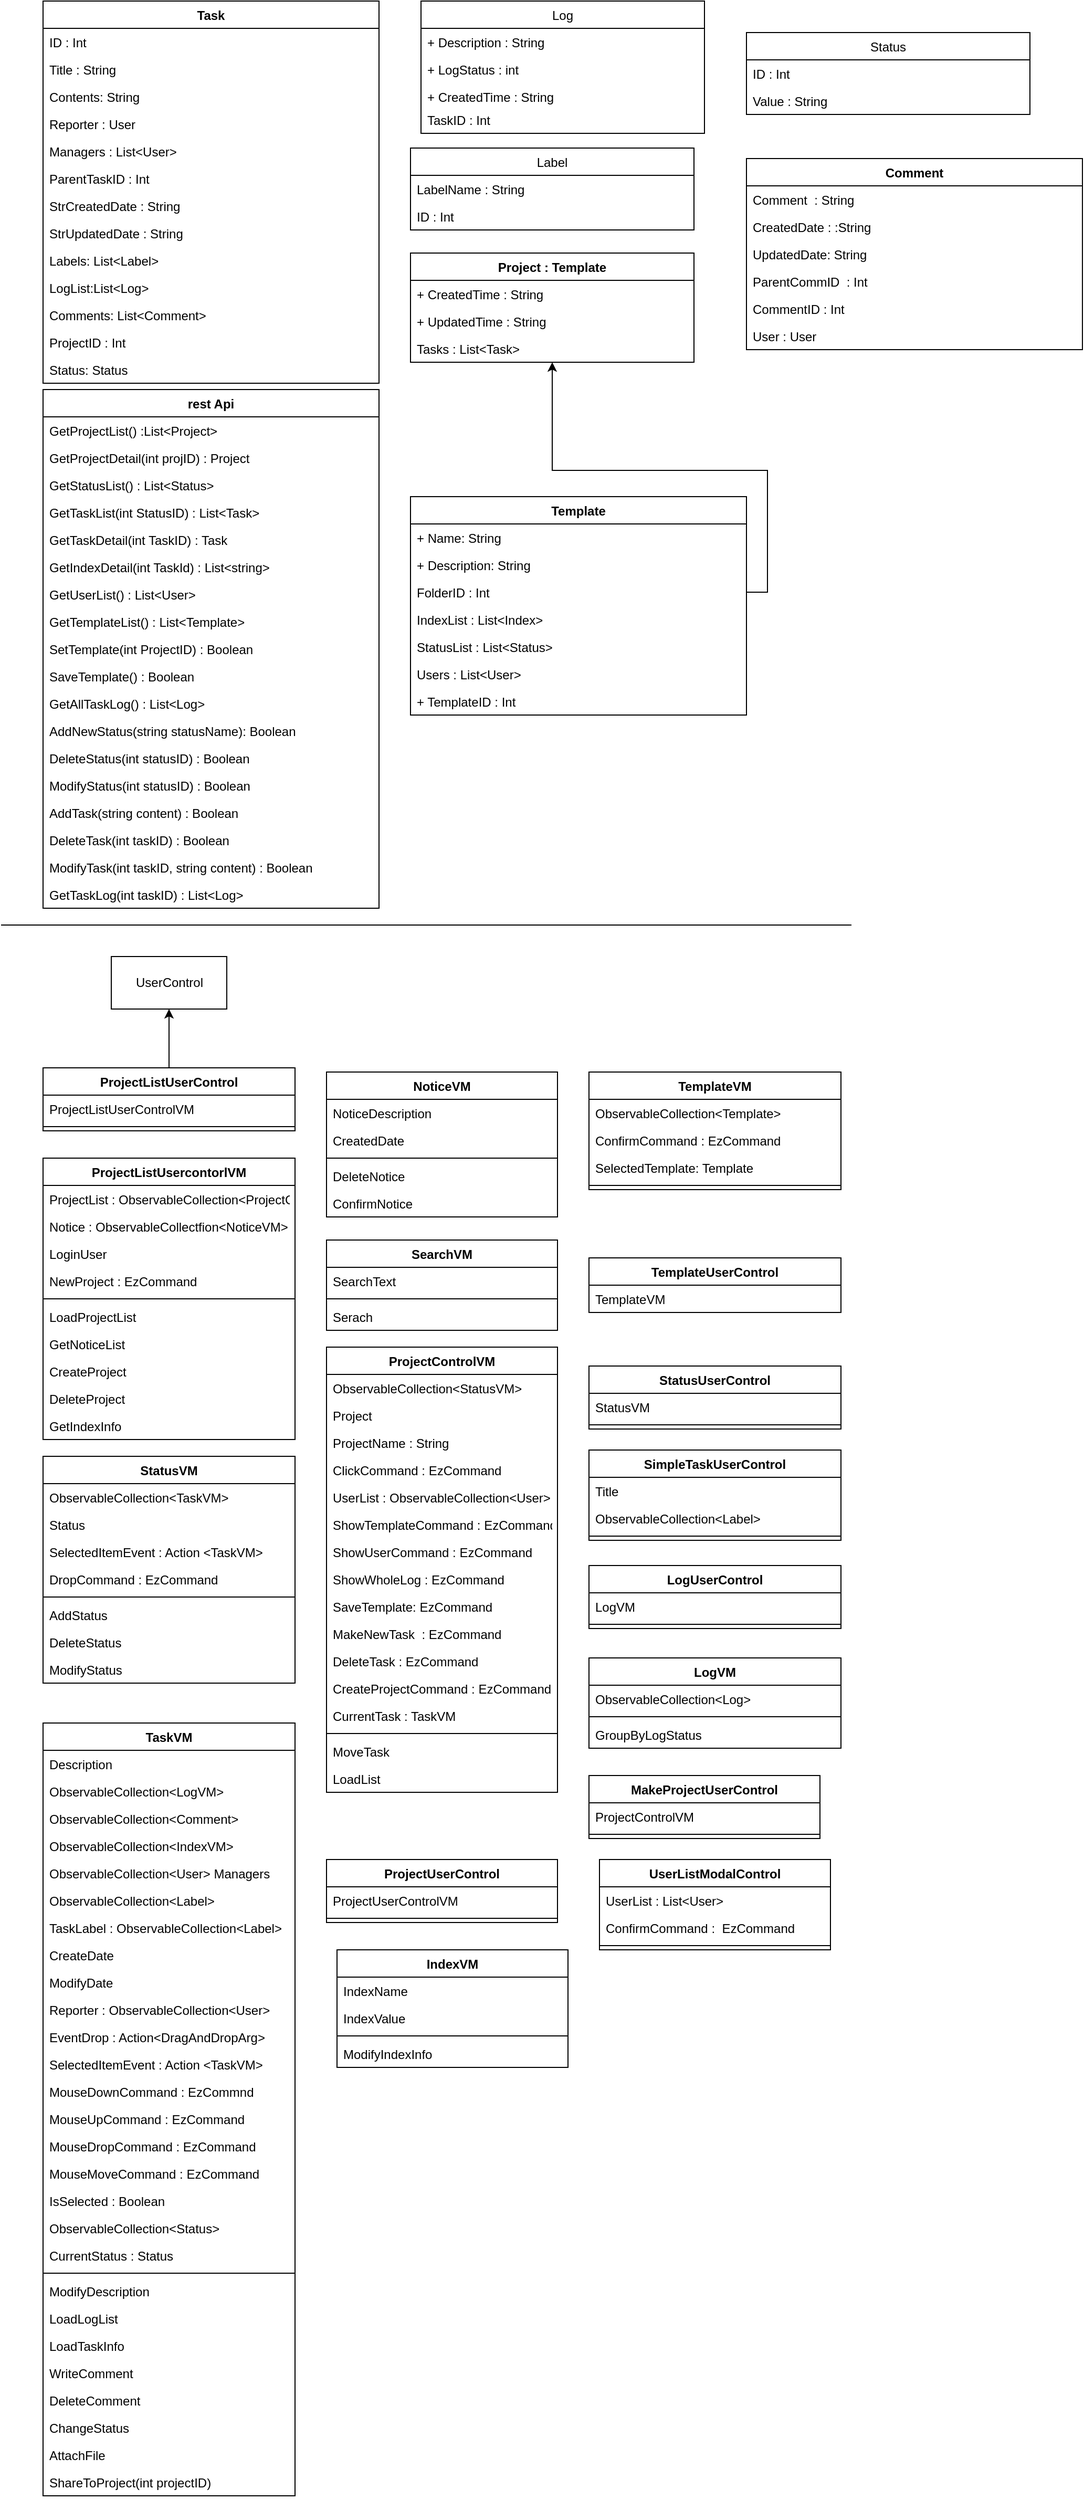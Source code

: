 <mxfile version="14.0.1" type="github">
  <diagram id="leZTnczr-cMzu_lzGGyc" name="Page-1">
    <mxGraphModel dx="1096" dy="1701" grid="1" gridSize="10" guides="1" tooltips="1" connect="1" arrows="1" fold="1" page="1" pageScale="1" pageWidth="827" pageHeight="1169" math="0" shadow="0">
      <root>
        <mxCell id="0" />
        <mxCell id="1" parent="0" />
        <mxCell id="Pnxo9ixEULAdE6xOjGRJ-13" value="Template" style="swimlane;fontStyle=1;align=center;verticalAlign=top;childLayout=stackLayout;horizontal=1;startSize=26;horizontalStack=0;resizeParent=1;resizeParentMax=0;resizeLast=0;collapsible=1;marginBottom=0;" parent="1" vertex="1">
          <mxGeometry x="390" y="-688" width="320" height="208" as="geometry" />
        </mxCell>
        <mxCell id="Pnxo9ixEULAdE6xOjGRJ-14" value="+ Name: String" style="text;strokeColor=none;fillColor=none;align=left;verticalAlign=top;spacingLeft=4;spacingRight=4;overflow=hidden;rotatable=0;points=[[0,0.5],[1,0.5]];portConstraint=eastwest;" parent="Pnxo9ixEULAdE6xOjGRJ-13" vertex="1">
          <mxGeometry y="26" width="320" height="26" as="geometry" />
        </mxCell>
        <mxCell id="Pnxo9ixEULAdE6xOjGRJ-18" value="+ Description: String" style="text;strokeColor=none;fillColor=none;align=left;verticalAlign=top;spacingLeft=4;spacingRight=4;overflow=hidden;rotatable=0;points=[[0,0.5],[1,0.5]];portConstraint=eastwest;" parent="Pnxo9ixEULAdE6xOjGRJ-13" vertex="1">
          <mxGeometry y="52" width="320" height="26" as="geometry" />
        </mxCell>
        <mxCell id="w4wxNNyuvWSy3OefGzXk-91" value="FolderID : Int" style="text;strokeColor=none;fillColor=none;align=left;verticalAlign=top;spacingLeft=4;spacingRight=4;overflow=hidden;rotatable=0;points=[[0,0.5],[1,0.5]];portConstraint=eastwest;" vertex="1" parent="Pnxo9ixEULAdE6xOjGRJ-13">
          <mxGeometry y="78" width="320" height="26" as="geometry" />
        </mxCell>
        <mxCell id="w4wxNNyuvWSy3OefGzXk-101" value="IndexList : List&lt;Index&gt;" style="text;strokeColor=none;fillColor=none;align=left;verticalAlign=top;spacingLeft=4;spacingRight=4;overflow=hidden;rotatable=0;points=[[0,0.5],[1,0.5]];portConstraint=eastwest;" vertex="1" parent="Pnxo9ixEULAdE6xOjGRJ-13">
          <mxGeometry y="104" width="320" height="26" as="geometry" />
        </mxCell>
        <mxCell id="w4wxNNyuvWSy3OefGzXk-99" value="StatusList : List&lt;Status&gt;" style="text;strokeColor=none;fillColor=none;align=left;verticalAlign=top;spacingLeft=4;spacingRight=4;overflow=hidden;rotatable=0;points=[[0,0.5],[1,0.5]];portConstraint=eastwest;" vertex="1" parent="Pnxo9ixEULAdE6xOjGRJ-13">
          <mxGeometry y="130" width="320" height="26" as="geometry" />
        </mxCell>
        <mxCell id="Pnxo9ixEULAdE6xOjGRJ-8" value="Users : List&lt;User&gt;" style="text;strokeColor=none;fillColor=none;align=left;verticalAlign=top;spacingLeft=4;spacingRight=4;overflow=hidden;rotatable=0;points=[[0,0.5],[1,0.5]];portConstraint=eastwest;" parent="Pnxo9ixEULAdE6xOjGRJ-13" vertex="1">
          <mxGeometry y="156" width="320" height="26" as="geometry" />
        </mxCell>
        <mxCell id="w4wxNNyuvWSy3OefGzXk-25" value="+ TemplateID : Int" style="text;strokeColor=none;fillColor=none;align=left;verticalAlign=top;spacingLeft=4;spacingRight=4;overflow=hidden;rotatable=0;points=[[0,0.5],[1,0.5]];portConstraint=eastwest;" vertex="1" parent="Pnxo9ixEULAdE6xOjGRJ-13">
          <mxGeometry y="182" width="320" height="26" as="geometry" />
        </mxCell>
        <mxCell id="Pnxo9ixEULAdE6xOjGRJ-30" value="Task" style="swimlane;fontStyle=1;align=center;verticalAlign=top;childLayout=stackLayout;horizontal=1;startSize=26;horizontalStack=0;resizeParent=1;resizeParentMax=0;resizeLast=0;collapsible=1;marginBottom=0;" parent="1" vertex="1">
          <mxGeometry x="40" y="-1160" width="320" height="364" as="geometry" />
        </mxCell>
        <mxCell id="w4wxNNyuvWSy3OefGzXk-20" value="ID : Int" style="text;strokeColor=none;fillColor=none;align=left;verticalAlign=top;spacingLeft=4;spacingRight=4;overflow=hidden;rotatable=0;points=[[0,0.5],[1,0.5]];portConstraint=eastwest;" vertex="1" parent="Pnxo9ixEULAdE6xOjGRJ-30">
          <mxGeometry y="26" width="320" height="26" as="geometry" />
        </mxCell>
        <mxCell id="Pnxo9ixEULAdE6xOjGRJ-31" value="Title : String" style="text;strokeColor=none;fillColor=none;align=left;verticalAlign=top;spacingLeft=4;spacingRight=4;overflow=hidden;rotatable=0;points=[[0,0.5],[1,0.5]];portConstraint=eastwest;" parent="Pnxo9ixEULAdE6xOjGRJ-30" vertex="1">
          <mxGeometry y="52" width="320" height="26" as="geometry" />
        </mxCell>
        <mxCell id="w4wxNNyuvWSy3OefGzXk-18" value="Contents: String" style="text;strokeColor=none;fillColor=none;align=left;verticalAlign=top;spacingLeft=4;spacingRight=4;overflow=hidden;rotatable=0;points=[[0,0.5],[1,0.5]];portConstraint=eastwest;" vertex="1" parent="Pnxo9ixEULAdE6xOjGRJ-30">
          <mxGeometry y="78" width="320" height="26" as="geometry" />
        </mxCell>
        <mxCell id="w4wxNNyuvWSy3OefGzXk-19" value="Reporter : User" style="text;strokeColor=none;fillColor=none;align=left;verticalAlign=top;spacingLeft=4;spacingRight=4;overflow=hidden;rotatable=0;points=[[0,0.5],[1,0.5]];portConstraint=eastwest;" vertex="1" parent="Pnxo9ixEULAdE6xOjGRJ-30">
          <mxGeometry y="104" width="320" height="26" as="geometry" />
        </mxCell>
        <mxCell id="w4wxNNyuvWSy3OefGzXk-22" value="Managers : List&lt;User&gt;" style="text;strokeColor=none;fillColor=none;align=left;verticalAlign=top;spacingLeft=4;spacingRight=4;overflow=hidden;rotatable=0;points=[[0,0.5],[1,0.5]];portConstraint=eastwest;" vertex="1" parent="Pnxo9ixEULAdE6xOjGRJ-30">
          <mxGeometry y="130" width="320" height="26" as="geometry" />
        </mxCell>
        <mxCell id="w4wxNNyuvWSy3OefGzXk-21" value="ParentTaskID : Int" style="text;strokeColor=none;fillColor=none;align=left;verticalAlign=top;spacingLeft=4;spacingRight=4;overflow=hidden;rotatable=0;points=[[0,0.5],[1,0.5]];portConstraint=eastwest;" vertex="1" parent="Pnxo9ixEULAdE6xOjGRJ-30">
          <mxGeometry y="156" width="320" height="26" as="geometry" />
        </mxCell>
        <mxCell id="w4wxNNyuvWSy3OefGzXk-23" value="StrCreatedDate : String" style="text;strokeColor=none;fillColor=none;align=left;verticalAlign=top;spacingLeft=4;spacingRight=4;overflow=hidden;rotatable=0;points=[[0,0.5],[1,0.5]];portConstraint=eastwest;" vertex="1" parent="Pnxo9ixEULAdE6xOjGRJ-30">
          <mxGeometry y="182" width="320" height="26" as="geometry" />
        </mxCell>
        <mxCell id="w4wxNNyuvWSy3OefGzXk-24" value="StrUpdatedDate : String" style="text;strokeColor=none;fillColor=none;align=left;verticalAlign=top;spacingLeft=4;spacingRight=4;overflow=hidden;rotatable=0;points=[[0,0.5],[1,0.5]];portConstraint=eastwest;" vertex="1" parent="Pnxo9ixEULAdE6xOjGRJ-30">
          <mxGeometry y="208" width="320" height="26" as="geometry" />
        </mxCell>
        <mxCell id="w4wxNNyuvWSy3OefGzXk-83" value="Labels: List&lt;Label&gt;" style="text;strokeColor=none;fillColor=none;align=left;verticalAlign=top;spacingLeft=4;spacingRight=4;overflow=hidden;rotatable=0;points=[[0,0.5],[1,0.5]];portConstraint=eastwest;" vertex="1" parent="Pnxo9ixEULAdE6xOjGRJ-30">
          <mxGeometry y="234" width="320" height="26" as="geometry" />
        </mxCell>
        <mxCell id="w4wxNNyuvWSy3OefGzXk-88" value="LogList:List&lt;Log&gt;" style="text;strokeColor=none;fillColor=none;align=left;verticalAlign=top;spacingLeft=4;spacingRight=4;overflow=hidden;rotatable=0;points=[[0,0.5],[1,0.5]];portConstraint=eastwest;" vertex="1" parent="Pnxo9ixEULAdE6xOjGRJ-30">
          <mxGeometry y="260" width="320" height="26" as="geometry" />
        </mxCell>
        <mxCell id="w4wxNNyuvWSy3OefGzXk-89" value="Comments: List&lt;Comment&gt;" style="text;strokeColor=none;fillColor=none;align=left;verticalAlign=top;spacingLeft=4;spacingRight=4;overflow=hidden;rotatable=0;points=[[0,0.5],[1,0.5]];portConstraint=eastwest;" vertex="1" parent="Pnxo9ixEULAdE6xOjGRJ-30">
          <mxGeometry y="286" width="320" height="26" as="geometry" />
        </mxCell>
        <mxCell id="w4wxNNyuvWSy3OefGzXk-90" value="ProjectID : Int" style="text;strokeColor=none;fillColor=none;align=left;verticalAlign=top;spacingLeft=4;spacingRight=4;overflow=hidden;rotatable=0;points=[[0,0.5],[1,0.5]];portConstraint=eastwest;" vertex="1" parent="Pnxo9ixEULAdE6xOjGRJ-30">
          <mxGeometry y="312" width="320" height="26" as="geometry" />
        </mxCell>
        <mxCell id="w4wxNNyuvWSy3OefGzXk-92" value="Status: Status" style="text;strokeColor=none;fillColor=none;align=left;verticalAlign=top;spacingLeft=4;spacingRight=4;overflow=hidden;rotatable=0;points=[[0,0.5],[1,0.5]];portConstraint=eastwest;" vertex="1" parent="Pnxo9ixEULAdE6xOjGRJ-30">
          <mxGeometry y="338" width="320" height="26" as="geometry" />
        </mxCell>
        <mxCell id="Pnxo9ixEULAdE6xOjGRJ-48" value="rest Api" style="swimlane;fontStyle=1;align=center;verticalAlign=top;childLayout=stackLayout;horizontal=1;startSize=26;horizontalStack=0;resizeParent=1;resizeParentMax=0;resizeLast=0;collapsible=1;marginBottom=0;" parent="1" vertex="1">
          <mxGeometry x="40" y="-790" width="320" height="494" as="geometry" />
        </mxCell>
        <mxCell id="Pnxo9ixEULAdE6xOjGRJ-51" value="GetProjectList() :List&lt;Project&gt;" style="text;strokeColor=none;fillColor=none;align=left;verticalAlign=top;spacingLeft=4;spacingRight=4;overflow=hidden;rotatable=0;points=[[0,0.5],[1,0.5]];portConstraint=eastwest;" parent="Pnxo9ixEULAdE6xOjGRJ-48" vertex="1">
          <mxGeometry y="26" width="320" height="26" as="geometry" />
        </mxCell>
        <mxCell id="Pnxo9ixEULAdE6xOjGRJ-57" value="GetProjectDetail(int projID) : Project" style="text;strokeColor=none;fillColor=none;align=left;verticalAlign=top;spacingLeft=4;spacingRight=4;overflow=hidden;rotatable=0;points=[[0,0.5],[1,0.5]];portConstraint=eastwest;" parent="Pnxo9ixEULAdE6xOjGRJ-48" vertex="1">
          <mxGeometry y="52" width="320" height="26" as="geometry" />
        </mxCell>
        <mxCell id="Pnxo9ixEULAdE6xOjGRJ-63" value="GetStatusList() : List&lt;Status&gt;" style="text;strokeColor=none;fillColor=none;align=left;verticalAlign=top;spacingLeft=4;spacingRight=4;overflow=hidden;rotatable=0;points=[[0,0.5],[1,0.5]];portConstraint=eastwest;" parent="Pnxo9ixEULAdE6xOjGRJ-48" vertex="1">
          <mxGeometry y="78" width="320" height="26" as="geometry" />
        </mxCell>
        <mxCell id="Pnxo9ixEULAdE6xOjGRJ-64" value="GetTaskList(int StatusID) : List&lt;Task&gt;" style="text;strokeColor=none;fillColor=none;align=left;verticalAlign=top;spacingLeft=4;spacingRight=4;overflow=hidden;rotatable=0;points=[[0,0.5],[1,0.5]];portConstraint=eastwest;" parent="Pnxo9ixEULAdE6xOjGRJ-48" vertex="1">
          <mxGeometry y="104" width="320" height="26" as="geometry" />
        </mxCell>
        <mxCell id="Pnxo9ixEULAdE6xOjGRJ-65" value="GetTaskDetail(int TaskID) : Task" style="text;strokeColor=none;fillColor=none;align=left;verticalAlign=top;spacingLeft=4;spacingRight=4;overflow=hidden;rotatable=0;points=[[0,0.5],[1,0.5]];portConstraint=eastwest;" parent="Pnxo9ixEULAdE6xOjGRJ-48" vertex="1">
          <mxGeometry y="130" width="320" height="26" as="geometry" />
        </mxCell>
        <mxCell id="Pnxo9ixEULAdE6xOjGRJ-66" value="GetIndexDetail(int TaskId) : List&lt;string&gt;" style="text;strokeColor=none;fillColor=none;align=left;verticalAlign=top;spacingLeft=4;spacingRight=4;overflow=hidden;rotatable=0;points=[[0,0.5],[1,0.5]];portConstraint=eastwest;" parent="Pnxo9ixEULAdE6xOjGRJ-48" vertex="1">
          <mxGeometry y="156" width="320" height="26" as="geometry" />
        </mxCell>
        <mxCell id="Pnxo9ixEULAdE6xOjGRJ-67" value="GetUserList() : List&lt;User&gt;" style="text;strokeColor=none;fillColor=none;align=left;verticalAlign=top;spacingLeft=4;spacingRight=4;overflow=hidden;rotatable=0;points=[[0,0.5],[1,0.5]];portConstraint=eastwest;" parent="Pnxo9ixEULAdE6xOjGRJ-48" vertex="1">
          <mxGeometry y="182" width="320" height="26" as="geometry" />
        </mxCell>
        <mxCell id="Pnxo9ixEULAdE6xOjGRJ-68" value="GetTemplateList() : List&lt;Template&gt;" style="text;strokeColor=none;fillColor=none;align=left;verticalAlign=top;spacingLeft=4;spacingRight=4;overflow=hidden;rotatable=0;points=[[0,0.5],[1,0.5]];portConstraint=eastwest;" parent="Pnxo9ixEULAdE6xOjGRJ-48" vertex="1">
          <mxGeometry y="208" width="320" height="26" as="geometry" />
        </mxCell>
        <mxCell id="Pnxo9ixEULAdE6xOjGRJ-69" value="SetTemplate(int ProjectID) : Boolean" style="text;strokeColor=none;fillColor=none;align=left;verticalAlign=top;spacingLeft=4;spacingRight=4;overflow=hidden;rotatable=0;points=[[0,0.5],[1,0.5]];portConstraint=eastwest;" parent="Pnxo9ixEULAdE6xOjGRJ-48" vertex="1">
          <mxGeometry y="234" width="320" height="26" as="geometry" />
        </mxCell>
        <mxCell id="Pnxo9ixEULAdE6xOjGRJ-70" value="SaveTemplate() : Boolean" style="text;strokeColor=none;fillColor=none;align=left;verticalAlign=top;spacingLeft=4;spacingRight=4;overflow=hidden;rotatable=0;points=[[0,0.5],[1,0.5]];portConstraint=eastwest;" parent="Pnxo9ixEULAdE6xOjGRJ-48" vertex="1">
          <mxGeometry y="260" width="320" height="26" as="geometry" />
        </mxCell>
        <mxCell id="Pnxo9ixEULAdE6xOjGRJ-71" value="GetAllTaskLog() : List&lt;Log&gt;" style="text;strokeColor=none;fillColor=none;align=left;verticalAlign=top;spacingLeft=4;spacingRight=4;overflow=hidden;rotatable=0;points=[[0,0.5],[1,0.5]];portConstraint=eastwest;" parent="Pnxo9ixEULAdE6xOjGRJ-48" vertex="1">
          <mxGeometry y="286" width="320" height="26" as="geometry" />
        </mxCell>
        <mxCell id="Pnxo9ixEULAdE6xOjGRJ-72" value="AddNewStatus(string statusName): Boolean" style="text;strokeColor=none;fillColor=none;align=left;verticalAlign=top;spacingLeft=4;spacingRight=4;overflow=hidden;rotatable=0;points=[[0,0.5],[1,0.5]];portConstraint=eastwest;" parent="Pnxo9ixEULAdE6xOjGRJ-48" vertex="1">
          <mxGeometry y="312" width="320" height="26" as="geometry" />
        </mxCell>
        <mxCell id="Pnxo9ixEULAdE6xOjGRJ-73" value="DeleteStatus(int statusID) : Boolean" style="text;strokeColor=none;fillColor=none;align=left;verticalAlign=top;spacingLeft=4;spacingRight=4;overflow=hidden;rotatable=0;points=[[0,0.5],[1,0.5]];portConstraint=eastwest;" parent="Pnxo9ixEULAdE6xOjGRJ-48" vertex="1">
          <mxGeometry y="338" width="320" height="26" as="geometry" />
        </mxCell>
        <mxCell id="Pnxo9ixEULAdE6xOjGRJ-74" value="ModifyStatus(int statusID) : Boolean" style="text;strokeColor=none;fillColor=none;align=left;verticalAlign=top;spacingLeft=4;spacingRight=4;overflow=hidden;rotatable=0;points=[[0,0.5],[1,0.5]];portConstraint=eastwest;" parent="Pnxo9ixEULAdE6xOjGRJ-48" vertex="1">
          <mxGeometry y="364" width="320" height="26" as="geometry" />
        </mxCell>
        <mxCell id="Pnxo9ixEULAdE6xOjGRJ-75" value="AddTask(string content) : Boolean" style="text;strokeColor=none;fillColor=none;align=left;verticalAlign=top;spacingLeft=4;spacingRight=4;overflow=hidden;rotatable=0;points=[[0,0.5],[1,0.5]];portConstraint=eastwest;" parent="Pnxo9ixEULAdE6xOjGRJ-48" vertex="1">
          <mxGeometry y="390" width="320" height="26" as="geometry" />
        </mxCell>
        <mxCell id="Pnxo9ixEULAdE6xOjGRJ-76" value="DeleteTask(int taskID) : Boolean" style="text;strokeColor=none;fillColor=none;align=left;verticalAlign=top;spacingLeft=4;spacingRight=4;overflow=hidden;rotatable=0;points=[[0,0.5],[1,0.5]];portConstraint=eastwest;" parent="Pnxo9ixEULAdE6xOjGRJ-48" vertex="1">
          <mxGeometry y="416" width="320" height="26" as="geometry" />
        </mxCell>
        <mxCell id="Pnxo9ixEULAdE6xOjGRJ-77" value="ModifyTask(int taskID, string content) : Boolean" style="text;strokeColor=none;fillColor=none;align=left;verticalAlign=top;spacingLeft=4;spacingRight=4;overflow=hidden;rotatable=0;points=[[0,0.5],[1,0.5]];portConstraint=eastwest;" parent="Pnxo9ixEULAdE6xOjGRJ-48" vertex="1">
          <mxGeometry y="442" width="320" height="26" as="geometry" />
        </mxCell>
        <mxCell id="Pnxo9ixEULAdE6xOjGRJ-78" value="GetTaskLog(int taskID) : List&lt;Log&gt;" style="text;strokeColor=none;fillColor=none;align=left;verticalAlign=top;spacingLeft=4;spacingRight=4;overflow=hidden;rotatable=0;points=[[0,0.5],[1,0.5]];portConstraint=eastwest;" parent="Pnxo9ixEULAdE6xOjGRJ-48" vertex="1">
          <mxGeometry y="468" width="320" height="26" as="geometry" />
        </mxCell>
        <mxCell id="Pnxo9ixEULAdE6xOjGRJ-1" value="Project : Template" style="swimlane;fontStyle=1;align=center;verticalAlign=top;childLayout=stackLayout;horizontal=1;startSize=26;horizontalStack=0;resizeParent=1;resizeParentMax=0;resizeLast=0;collapsible=1;marginBottom=0;" parent="1" vertex="1">
          <mxGeometry x="390" y="-920" width="270" height="104" as="geometry" />
        </mxCell>
        <mxCell id="Pnxo9ixEULAdE6xOjGRJ-19" value="+ CreatedTime : String" style="text;strokeColor=none;fillColor=none;align=left;verticalAlign=top;spacingLeft=4;spacingRight=4;overflow=hidden;rotatable=0;points=[[0,0.5],[1,0.5]];portConstraint=eastwest;" parent="Pnxo9ixEULAdE6xOjGRJ-1" vertex="1">
          <mxGeometry y="26" width="270" height="26" as="geometry" />
        </mxCell>
        <mxCell id="Pnxo9ixEULAdE6xOjGRJ-20" value="+ UpdatedTime : String" style="text;strokeColor=none;fillColor=none;align=left;verticalAlign=top;spacingLeft=4;spacingRight=4;overflow=hidden;rotatable=0;points=[[0,0.5],[1,0.5]];portConstraint=eastwest;" parent="Pnxo9ixEULAdE6xOjGRJ-1" vertex="1">
          <mxGeometry y="52" width="270" height="26" as="geometry" />
        </mxCell>
        <mxCell id="w4wxNNyuvWSy3OefGzXk-86" value="Tasks : List&lt;Task&gt;" style="text;strokeColor=none;fillColor=none;align=left;verticalAlign=top;spacingLeft=4;spacingRight=4;overflow=hidden;rotatable=0;points=[[0,0.5],[1,0.5]];portConstraint=eastwest;" vertex="1" parent="Pnxo9ixEULAdE6xOjGRJ-1">
          <mxGeometry y="78" width="270" height="26" as="geometry" />
        </mxCell>
        <mxCell id="Pnxo9ixEULAdE6xOjGRJ-59" value="" style="endArrow=none;html=1;" parent="1" edge="1">
          <mxGeometry width="50" height="50" relative="1" as="geometry">
            <mxPoint y="-280" as="sourcePoint" />
            <mxPoint x="810" y="-280" as="targetPoint" />
          </mxGeometry>
        </mxCell>
        <mxCell id="t2-erBJVdKB6yaafShM0-5" value="Log" style="swimlane;fontStyle=0;childLayout=stackLayout;horizontal=1;startSize=26;fillColor=none;horizontalStack=0;resizeParent=1;resizeParentMax=0;resizeLast=0;collapsible=1;marginBottom=0;" parent="1" vertex="1">
          <mxGeometry x="400" y="-1160" width="270" height="126" as="geometry" />
        </mxCell>
        <mxCell id="t2-erBJVdKB6yaafShM0-6" value="+ Description : String" style="text;strokeColor=none;fillColor=none;align=left;verticalAlign=top;spacingLeft=4;spacingRight=4;overflow=hidden;rotatable=0;points=[[0,0.5],[1,0.5]];portConstraint=eastwest;" parent="t2-erBJVdKB6yaafShM0-5" vertex="1">
          <mxGeometry y="26" width="270" height="26" as="geometry" />
        </mxCell>
        <mxCell id="t2-erBJVdKB6yaafShM0-7" value="+ LogStatus : int" style="text;strokeColor=none;fillColor=none;align=left;verticalAlign=top;spacingLeft=4;spacingRight=4;overflow=hidden;rotatable=0;points=[[0,0.5],[1,0.5]];portConstraint=eastwest;" parent="t2-erBJVdKB6yaafShM0-5" vertex="1">
          <mxGeometry y="52" width="270" height="26" as="geometry" />
        </mxCell>
        <mxCell id="t2-erBJVdKB6yaafShM0-8" value="+ CreatedTime : String" style="text;strokeColor=none;fillColor=none;align=left;verticalAlign=top;spacingLeft=4;spacingRight=4;overflow=hidden;rotatable=0;points=[[0,0.5],[1,0.5]];portConstraint=eastwest;" parent="t2-erBJVdKB6yaafShM0-5" vertex="1">
          <mxGeometry y="78" width="270" height="22" as="geometry" />
        </mxCell>
        <mxCell id="w4wxNNyuvWSy3OefGzXk-82" value="TaskID : Int" style="text;strokeColor=none;fillColor=none;align=left;verticalAlign=top;spacingLeft=4;spacingRight=4;overflow=hidden;rotatable=0;points=[[0,0.5],[1,0.5]];portConstraint=eastwest;" vertex="1" parent="t2-erBJVdKB6yaafShM0-5">
          <mxGeometry y="100" width="270" height="26" as="geometry" />
        </mxCell>
        <mxCell id="t2-erBJVdKB6yaafShM0-29" style="edgeStyle=orthogonalEdgeStyle;rounded=0;orthogonalLoop=1;jettySize=auto;html=1;exitX=0.5;exitY=0;exitDx=0;exitDy=0;entryX=0.5;entryY=1;entryDx=0;entryDy=0;" parent="1" source="t2-erBJVdKB6yaafShM0-104" target="t2-erBJVdKB6yaafShM0-10" edge="1">
          <mxGeometry relative="1" as="geometry">
            <mxPoint x="105" y="-170" as="sourcePoint" />
          </mxGeometry>
        </mxCell>
        <mxCell id="t2-erBJVdKB6yaafShM0-10" value="UserControl" style="html=1;" parent="1" vertex="1">
          <mxGeometry x="105" y="-250" width="110" height="50" as="geometry" />
        </mxCell>
        <mxCell id="t2-erBJVdKB6yaafShM0-24" value="ProjectListUsercontorlVM" style="swimlane;fontStyle=1;align=center;verticalAlign=top;childLayout=stackLayout;horizontal=1;startSize=26;horizontalStack=0;resizeParent=1;resizeParentMax=0;resizeLast=0;collapsible=1;marginBottom=0;" parent="1" vertex="1">
          <mxGeometry x="40" y="-58" width="240" height="268" as="geometry" />
        </mxCell>
        <mxCell id="t2-erBJVdKB6yaafShM0-25" value="ProjectList : ObservableCollection&lt;ProjectControlVM&gt;" style="text;strokeColor=none;fillColor=none;align=left;verticalAlign=top;spacingLeft=4;spacingRight=4;overflow=hidden;rotatable=0;points=[[0,0.5],[1,0.5]];portConstraint=eastwest;" parent="t2-erBJVdKB6yaafShM0-24" vertex="1">
          <mxGeometry y="26" width="240" height="26" as="geometry" />
        </mxCell>
        <mxCell id="t2-erBJVdKB6yaafShM0-68" value="Notice : ObservableCollectfion&lt;NoticeVM&gt;" style="text;strokeColor=none;fillColor=none;align=left;verticalAlign=top;spacingLeft=4;spacingRight=4;overflow=hidden;rotatable=0;points=[[0,0.5],[1,0.5]];portConstraint=eastwest;" parent="t2-erBJVdKB6yaafShM0-24" vertex="1">
          <mxGeometry y="52" width="240" height="26" as="geometry" />
        </mxCell>
        <mxCell id="t2-erBJVdKB6yaafShM0-56" value="LoginUser" style="text;strokeColor=none;fillColor=none;align=left;verticalAlign=top;spacingLeft=4;spacingRight=4;overflow=hidden;rotatable=0;points=[[0,0.5],[1,0.5]];portConstraint=eastwest;" parent="t2-erBJVdKB6yaafShM0-24" vertex="1">
          <mxGeometry y="78" width="240" height="26" as="geometry" />
        </mxCell>
        <mxCell id="w4wxNNyuvWSy3OefGzXk-105" value="NewProject : EzCommand" style="text;strokeColor=none;fillColor=none;align=left;verticalAlign=top;spacingLeft=4;spacingRight=4;overflow=hidden;rotatable=0;points=[[0,0.5],[1,0.5]];portConstraint=eastwest;" vertex="1" parent="t2-erBJVdKB6yaafShM0-24">
          <mxGeometry y="104" width="240" height="26" as="geometry" />
        </mxCell>
        <mxCell id="t2-erBJVdKB6yaafShM0-26" value="" style="line;strokeWidth=1;fillColor=none;align=left;verticalAlign=middle;spacingTop=-1;spacingLeft=3;spacingRight=3;rotatable=0;labelPosition=right;points=[];portConstraint=eastwest;" parent="t2-erBJVdKB6yaafShM0-24" vertex="1">
          <mxGeometry y="130" width="240" height="8" as="geometry" />
        </mxCell>
        <mxCell id="t2-erBJVdKB6yaafShM0-27" value="LoadProjectList" style="text;strokeColor=none;fillColor=none;align=left;verticalAlign=top;spacingLeft=4;spacingRight=4;overflow=hidden;rotatable=0;points=[[0,0.5],[1,0.5]];portConstraint=eastwest;" parent="t2-erBJVdKB6yaafShM0-24" vertex="1">
          <mxGeometry y="138" width="240" height="26" as="geometry" />
        </mxCell>
        <mxCell id="t2-erBJVdKB6yaafShM0-67" value="GetNoticeList" style="text;strokeColor=none;fillColor=none;align=left;verticalAlign=top;spacingLeft=4;spacingRight=4;overflow=hidden;rotatable=0;points=[[0,0.5],[1,0.5]];portConstraint=eastwest;" parent="t2-erBJVdKB6yaafShM0-24" vertex="1">
          <mxGeometry y="164" width="240" height="26" as="geometry" />
        </mxCell>
        <mxCell id="t2-erBJVdKB6yaafShM0-76" value="CreateProject" style="text;strokeColor=none;fillColor=none;align=left;verticalAlign=top;spacingLeft=4;spacingRight=4;overflow=hidden;rotatable=0;points=[[0,0.5],[1,0.5]];portConstraint=eastwest;" parent="t2-erBJVdKB6yaafShM0-24" vertex="1">
          <mxGeometry y="190" width="240" height="26" as="geometry" />
        </mxCell>
        <mxCell id="t2-erBJVdKB6yaafShM0-77" value="DeleteProject" style="text;strokeColor=none;fillColor=none;align=left;verticalAlign=top;spacingLeft=4;spacingRight=4;overflow=hidden;rotatable=0;points=[[0,0.5],[1,0.5]];portConstraint=eastwest;" parent="t2-erBJVdKB6yaafShM0-24" vertex="1">
          <mxGeometry y="216" width="240" height="26" as="geometry" />
        </mxCell>
        <mxCell id="t2-erBJVdKB6yaafShM0-88" value="GetIndexInfo" style="text;strokeColor=none;fillColor=none;align=left;verticalAlign=top;spacingLeft=4;spacingRight=4;overflow=hidden;rotatable=0;points=[[0,0.5],[1,0.5]];portConstraint=eastwest;" parent="t2-erBJVdKB6yaafShM0-24" vertex="1">
          <mxGeometry y="242" width="240" height="26" as="geometry" />
        </mxCell>
        <mxCell id="t2-erBJVdKB6yaafShM0-36" value="StatusVM" style="swimlane;fontStyle=1;align=center;verticalAlign=top;childLayout=stackLayout;horizontal=1;startSize=26;horizontalStack=0;resizeParent=1;resizeParentMax=0;resizeLast=0;collapsible=1;marginBottom=0;" parent="1" vertex="1">
          <mxGeometry x="40" y="226" width="240" height="216" as="geometry" />
        </mxCell>
        <mxCell id="t2-erBJVdKB6yaafShM0-35" value="ObservableCollection&lt;TaskVM&gt;" style="text;strokeColor=none;fillColor=none;align=left;verticalAlign=top;spacingLeft=4;spacingRight=4;overflow=hidden;rotatable=0;points=[[0,0.5],[1,0.5]];portConstraint=eastwest;" parent="t2-erBJVdKB6yaafShM0-36" vertex="1">
          <mxGeometry y="26" width="240" height="26" as="geometry" />
        </mxCell>
        <mxCell id="t2-erBJVdKB6yaafShM0-37" value="Status" style="text;strokeColor=none;fillColor=none;align=left;verticalAlign=top;spacingLeft=4;spacingRight=4;overflow=hidden;rotatable=0;points=[[0,0.5],[1,0.5]];portConstraint=eastwest;" parent="t2-erBJVdKB6yaafShM0-36" vertex="1">
          <mxGeometry y="52" width="240" height="26" as="geometry" />
        </mxCell>
        <mxCell id="w4wxNNyuvWSy3OefGzXk-140" value="SelectedItemEvent : Action &lt;TaskVM&gt; " style="text;strokeColor=none;fillColor=none;align=left;verticalAlign=top;spacingLeft=4;spacingRight=4;overflow=hidden;rotatable=0;points=[[0,0.5],[1,0.5]];portConstraint=eastwest;" vertex="1" parent="t2-erBJVdKB6yaafShM0-36">
          <mxGeometry y="78" width="240" height="26" as="geometry" />
        </mxCell>
        <mxCell id="w4wxNNyuvWSy3OefGzXk-134" value="DropCommand : EzCommand" style="text;strokeColor=none;fillColor=none;align=left;verticalAlign=top;spacingLeft=4;spacingRight=4;overflow=hidden;rotatable=0;points=[[0,0.5],[1,0.5]];portConstraint=eastwest;" vertex="1" parent="t2-erBJVdKB6yaafShM0-36">
          <mxGeometry y="104" width="240" height="26" as="geometry" />
        </mxCell>
        <mxCell id="t2-erBJVdKB6yaafShM0-38" value="" style="line;strokeWidth=1;fillColor=none;align=left;verticalAlign=middle;spacingTop=-1;spacingLeft=3;spacingRight=3;rotatable=0;labelPosition=right;points=[];portConstraint=eastwest;" parent="t2-erBJVdKB6yaafShM0-36" vertex="1">
          <mxGeometry y="130" width="240" height="8" as="geometry" />
        </mxCell>
        <mxCell id="t2-erBJVdKB6yaafShM0-39" value="AddStatus" style="text;strokeColor=none;fillColor=none;align=left;verticalAlign=top;spacingLeft=4;spacingRight=4;overflow=hidden;rotatable=0;points=[[0,0.5],[1,0.5]];portConstraint=eastwest;" parent="t2-erBJVdKB6yaafShM0-36" vertex="1">
          <mxGeometry y="138" width="240" height="26" as="geometry" />
        </mxCell>
        <mxCell id="t2-erBJVdKB6yaafShM0-44" value="DeleteStatus" style="text;strokeColor=none;fillColor=none;align=left;verticalAlign=top;spacingLeft=4;spacingRight=4;overflow=hidden;rotatable=0;points=[[0,0.5],[1,0.5]];portConstraint=eastwest;" parent="t2-erBJVdKB6yaafShM0-36" vertex="1">
          <mxGeometry y="164" width="240" height="26" as="geometry" />
        </mxCell>
        <mxCell id="t2-erBJVdKB6yaafShM0-45" value="ModifyStatus" style="text;strokeColor=none;fillColor=none;align=left;verticalAlign=top;spacingLeft=4;spacingRight=4;overflow=hidden;rotatable=0;points=[[0,0.5],[1,0.5]];portConstraint=eastwest;" parent="t2-erBJVdKB6yaafShM0-36" vertex="1">
          <mxGeometry y="190" width="240" height="26" as="geometry" />
        </mxCell>
        <mxCell id="t2-erBJVdKB6yaafShM0-30" value="ProjectControlVM" style="swimlane;fontStyle=1;align=center;verticalAlign=top;childLayout=stackLayout;horizontal=1;startSize=26;horizontalStack=0;resizeParent=1;resizeParentMax=0;resizeLast=0;collapsible=1;marginBottom=0;" parent="1" vertex="1">
          <mxGeometry x="310" y="122" width="220" height="424" as="geometry" />
        </mxCell>
        <mxCell id="t2-erBJVdKB6yaafShM0-31" value="ObservableCollection&lt;StatusVM&gt;" style="text;strokeColor=none;fillColor=none;align=left;verticalAlign=top;spacingLeft=4;spacingRight=4;overflow=hidden;rotatable=0;points=[[0,0.5],[1,0.5]];portConstraint=eastwest;" parent="t2-erBJVdKB6yaafShM0-30" vertex="1">
          <mxGeometry y="26" width="220" height="26" as="geometry" />
        </mxCell>
        <mxCell id="w4wxNNyuvWSy3OefGzXk-103" value="Project" style="text;strokeColor=none;fillColor=none;align=left;verticalAlign=top;spacingLeft=4;spacingRight=4;overflow=hidden;rotatable=0;points=[[0,0.5],[1,0.5]];portConstraint=eastwest;" vertex="1" parent="t2-erBJVdKB6yaafShM0-30">
          <mxGeometry y="52" width="220" height="26" as="geometry" />
        </mxCell>
        <mxCell id="w4wxNNyuvWSy3OefGzXk-106" value="ProjectName : String" style="text;strokeColor=none;fillColor=none;align=left;verticalAlign=top;spacingLeft=4;spacingRight=4;overflow=hidden;rotatable=0;points=[[0,0.5],[1,0.5]];portConstraint=eastwest;" vertex="1" parent="t2-erBJVdKB6yaafShM0-30">
          <mxGeometry y="78" width="220" height="26" as="geometry" />
        </mxCell>
        <mxCell id="w4wxNNyuvWSy3OefGzXk-104" value="ClickCommand : EzCommand" style="text;strokeColor=none;fillColor=none;align=left;verticalAlign=top;spacingLeft=4;spacingRight=4;overflow=hidden;rotatable=0;points=[[0,0.5],[1,0.5]];portConstraint=eastwest;" vertex="1" parent="t2-erBJVdKB6yaafShM0-30">
          <mxGeometry y="104" width="220" height="26" as="geometry" />
        </mxCell>
        <mxCell id="w4wxNNyuvWSy3OefGzXk-116" value="UserList : ObservableCollection&lt;User&gt;" style="text;strokeColor=none;fillColor=none;align=left;verticalAlign=top;spacingLeft=4;spacingRight=4;overflow=hidden;rotatable=0;points=[[0,0.5],[1,0.5]];portConstraint=eastwest;" vertex="1" parent="t2-erBJVdKB6yaafShM0-30">
          <mxGeometry y="130" width="220" height="26" as="geometry" />
        </mxCell>
        <mxCell id="w4wxNNyuvWSy3OefGzXk-117" value="ShowTemplateCommand : EzCommand" style="text;strokeColor=none;fillColor=none;align=left;verticalAlign=top;spacingLeft=4;spacingRight=4;overflow=hidden;rotatable=0;points=[[0,0.5],[1,0.5]];portConstraint=eastwest;" vertex="1" parent="t2-erBJVdKB6yaafShM0-30">
          <mxGeometry y="156" width="220" height="26" as="geometry" />
        </mxCell>
        <mxCell id="w4wxNNyuvWSy3OefGzXk-124" value="ShowUserCommand : EzCommand" style="text;strokeColor=none;fillColor=none;align=left;verticalAlign=top;spacingLeft=4;spacingRight=4;overflow=hidden;rotatable=0;points=[[0,0.5],[1,0.5]];portConstraint=eastwest;" vertex="1" parent="t2-erBJVdKB6yaafShM0-30">
          <mxGeometry y="182" width="220" height="26" as="geometry" />
        </mxCell>
        <mxCell id="w4wxNNyuvWSy3OefGzXk-130" value="ShowWholeLog : EzCommand" style="text;strokeColor=none;fillColor=none;align=left;verticalAlign=top;spacingLeft=4;spacingRight=4;overflow=hidden;rotatable=0;points=[[0,0.5],[1,0.5]];portConstraint=eastwest;" vertex="1" parent="t2-erBJVdKB6yaafShM0-30">
          <mxGeometry y="208" width="220" height="26" as="geometry" />
        </mxCell>
        <mxCell id="w4wxNNyuvWSy3OefGzXk-122" value="SaveTemplate: EzCommand" style="text;strokeColor=none;fillColor=none;align=left;verticalAlign=top;spacingLeft=4;spacingRight=4;overflow=hidden;rotatable=0;points=[[0,0.5],[1,0.5]];portConstraint=eastwest;" vertex="1" parent="t2-erBJVdKB6yaafShM0-30">
          <mxGeometry y="234" width="220" height="26" as="geometry" />
        </mxCell>
        <mxCell id="w4wxNNyuvWSy3OefGzXk-132" value="MakeNewTask  : EzCommand" style="text;strokeColor=none;fillColor=none;align=left;verticalAlign=top;spacingLeft=4;spacingRight=4;overflow=hidden;rotatable=0;points=[[0,0.5],[1,0.5]];portConstraint=eastwest;" vertex="1" parent="t2-erBJVdKB6yaafShM0-30">
          <mxGeometry y="260" width="220" height="26" as="geometry" />
        </mxCell>
        <mxCell id="w4wxNNyuvWSy3OefGzXk-131" value="DeleteTask : EzCommand" style="text;strokeColor=none;fillColor=none;align=left;verticalAlign=top;spacingLeft=4;spacingRight=4;overflow=hidden;rotatable=0;points=[[0,0.5],[1,0.5]];portConstraint=eastwest;" vertex="1" parent="t2-erBJVdKB6yaafShM0-30">
          <mxGeometry y="286" width="220" height="26" as="geometry" />
        </mxCell>
        <mxCell id="w4wxNNyuvWSy3OefGzXk-133" value="CreateProjectCommand : EzCommand" style="text;strokeColor=none;fillColor=none;align=left;verticalAlign=top;spacingLeft=4;spacingRight=4;overflow=hidden;rotatable=0;points=[[0,0.5],[1,0.5]];portConstraint=eastwest;" vertex="1" parent="t2-erBJVdKB6yaafShM0-30">
          <mxGeometry y="312" width="220" height="26" as="geometry" />
        </mxCell>
        <mxCell id="w4wxNNyuvWSy3OefGzXk-137" value="CurrentTask : TaskVM" style="text;strokeColor=none;fillColor=none;align=left;verticalAlign=top;spacingLeft=4;spacingRight=4;overflow=hidden;rotatable=0;points=[[0,0.5],[1,0.5]];portConstraint=eastwest;" vertex="1" parent="t2-erBJVdKB6yaafShM0-30">
          <mxGeometry y="338" width="220" height="26" as="geometry" />
        </mxCell>
        <mxCell id="t2-erBJVdKB6yaafShM0-32" value="" style="line;strokeWidth=1;fillColor=none;align=left;verticalAlign=middle;spacingTop=-1;spacingLeft=3;spacingRight=3;rotatable=0;labelPosition=right;points=[];portConstraint=eastwest;" parent="t2-erBJVdKB6yaafShM0-30" vertex="1">
          <mxGeometry y="364" width="220" height="8" as="geometry" />
        </mxCell>
        <mxCell id="w4wxNNyuvWSy3OefGzXk-129" value="MoveTask " style="text;strokeColor=none;fillColor=none;align=left;verticalAlign=top;spacingLeft=4;spacingRight=4;overflow=hidden;rotatable=0;points=[[0,0.5],[1,0.5]];portConstraint=eastwest;" vertex="1" parent="t2-erBJVdKB6yaafShM0-30">
          <mxGeometry y="372" width="220" height="26" as="geometry" />
        </mxCell>
        <mxCell id="t2-erBJVdKB6yaafShM0-33" value="LoadList" style="text;strokeColor=none;fillColor=none;align=left;verticalAlign=top;spacingLeft=4;spacingRight=4;overflow=hidden;rotatable=0;points=[[0,0.5],[1,0.5]];portConstraint=eastwest;" parent="t2-erBJVdKB6yaafShM0-30" vertex="1">
          <mxGeometry y="398" width="220" height="26" as="geometry" />
        </mxCell>
        <mxCell id="t2-erBJVdKB6yaafShM0-57" value="NoticeVM" style="swimlane;fontStyle=1;align=center;verticalAlign=top;childLayout=stackLayout;horizontal=1;startSize=26;horizontalStack=0;resizeParent=1;resizeParentMax=0;resizeLast=0;collapsible=1;marginBottom=0;" parent="1" vertex="1">
          <mxGeometry x="310" y="-140" width="220" height="138" as="geometry" />
        </mxCell>
        <mxCell id="t2-erBJVdKB6yaafShM0-58" value="NoticeDescription" style="text;strokeColor=none;fillColor=none;align=left;verticalAlign=top;spacingLeft=4;spacingRight=4;overflow=hidden;rotatable=0;points=[[0,0.5],[1,0.5]];portConstraint=eastwest;" parent="t2-erBJVdKB6yaafShM0-57" vertex="1">
          <mxGeometry y="26" width="220" height="26" as="geometry" />
        </mxCell>
        <mxCell id="t2-erBJVdKB6yaafShM0-65" value="CreatedDate" style="text;strokeColor=none;fillColor=none;align=left;verticalAlign=top;spacingLeft=4;spacingRight=4;overflow=hidden;rotatable=0;points=[[0,0.5],[1,0.5]];portConstraint=eastwest;" parent="t2-erBJVdKB6yaafShM0-57" vertex="1">
          <mxGeometry y="52" width="220" height="26" as="geometry" />
        </mxCell>
        <mxCell id="t2-erBJVdKB6yaafShM0-59" value="" style="line;strokeWidth=1;fillColor=none;align=left;verticalAlign=middle;spacingTop=-1;spacingLeft=3;spacingRight=3;rotatable=0;labelPosition=right;points=[];portConstraint=eastwest;" parent="t2-erBJVdKB6yaafShM0-57" vertex="1">
          <mxGeometry y="78" width="220" height="8" as="geometry" />
        </mxCell>
        <mxCell id="t2-erBJVdKB6yaafShM0-74" value="DeleteNotice" style="text;strokeColor=none;fillColor=none;align=left;verticalAlign=top;spacingLeft=4;spacingRight=4;overflow=hidden;rotatable=0;points=[[0,0.5],[1,0.5]];portConstraint=eastwest;" parent="t2-erBJVdKB6yaafShM0-57" vertex="1">
          <mxGeometry y="86" width="220" height="26" as="geometry" />
        </mxCell>
        <mxCell id="t2-erBJVdKB6yaafShM0-75" value="ConfirmNotice" style="text;strokeColor=none;fillColor=none;align=left;verticalAlign=top;spacingLeft=4;spacingRight=4;overflow=hidden;rotatable=0;points=[[0,0.5],[1,0.5]];portConstraint=eastwest;" parent="t2-erBJVdKB6yaafShM0-57" vertex="1">
          <mxGeometry y="112" width="220" height="26" as="geometry" />
        </mxCell>
        <mxCell id="t2-erBJVdKB6yaafShM0-69" value="SearchVM" style="swimlane;fontStyle=1;align=center;verticalAlign=top;childLayout=stackLayout;horizontal=1;startSize=26;horizontalStack=0;resizeParent=1;resizeParentMax=0;resizeLast=0;collapsible=1;marginBottom=0;" parent="1" vertex="1">
          <mxGeometry x="310" y="20" width="220" height="86" as="geometry" />
        </mxCell>
        <mxCell id="t2-erBJVdKB6yaafShM0-70" value="SearchText" style="text;strokeColor=none;fillColor=none;align=left;verticalAlign=top;spacingLeft=4;spacingRight=4;overflow=hidden;rotatable=0;points=[[0,0.5],[1,0.5]];portConstraint=eastwest;" parent="t2-erBJVdKB6yaafShM0-69" vertex="1">
          <mxGeometry y="26" width="220" height="26" as="geometry" />
        </mxCell>
        <mxCell id="t2-erBJVdKB6yaafShM0-71" value="" style="line;strokeWidth=1;fillColor=none;align=left;verticalAlign=middle;spacingTop=-1;spacingLeft=3;spacingRight=3;rotatable=0;labelPosition=right;points=[];portConstraint=eastwest;" parent="t2-erBJVdKB6yaafShM0-69" vertex="1">
          <mxGeometry y="52" width="220" height="8" as="geometry" />
        </mxCell>
        <mxCell id="t2-erBJVdKB6yaafShM0-72" value="Serach" style="text;strokeColor=none;fillColor=none;align=left;verticalAlign=top;spacingLeft=4;spacingRight=4;overflow=hidden;rotatable=0;points=[[0,0.5],[1,0.5]];portConstraint=eastwest;" parent="t2-erBJVdKB6yaafShM0-69" vertex="1">
          <mxGeometry y="60" width="220" height="26" as="geometry" />
        </mxCell>
        <mxCell id="t2-erBJVdKB6yaafShM0-40" value="TaskVM" style="swimlane;fontStyle=1;align=center;verticalAlign=top;childLayout=stackLayout;horizontal=1;startSize=26;horizontalStack=0;resizeParent=1;resizeParentMax=0;resizeLast=0;collapsible=1;marginBottom=0;" parent="1" vertex="1">
          <mxGeometry x="40" y="480" width="240" height="736" as="geometry" />
        </mxCell>
        <mxCell id="t2-erBJVdKB6yaafShM0-41" value="Description" style="text;strokeColor=none;fillColor=none;align=left;verticalAlign=top;spacingLeft=4;spacingRight=4;overflow=hidden;rotatable=0;points=[[0,0.5],[1,0.5]];portConstraint=eastwest;" parent="t2-erBJVdKB6yaafShM0-40" vertex="1">
          <mxGeometry y="26" width="240" height="26" as="geometry" />
        </mxCell>
        <mxCell id="t2-erBJVdKB6yaafShM0-98" value="ObservableCollection&lt;LogVM&gt;" style="text;strokeColor=none;fillColor=none;align=left;verticalAlign=top;spacingLeft=4;spacingRight=4;overflow=hidden;rotatable=0;points=[[0,0.5],[1,0.5]];portConstraint=eastwest;" parent="t2-erBJVdKB6yaafShM0-40" vertex="1">
          <mxGeometry y="52" width="240" height="26" as="geometry" />
        </mxCell>
        <mxCell id="w4wxNNyuvWSy3OefGzXk-63" value="ObservableCollection&lt;Comment&gt;" style="text;strokeColor=none;fillColor=none;align=left;verticalAlign=top;spacingLeft=4;spacingRight=4;overflow=hidden;rotatable=0;points=[[0,0.5],[1,0.5]];portConstraint=eastwest;" vertex="1" parent="t2-erBJVdKB6yaafShM0-40">
          <mxGeometry y="78" width="240" height="26" as="geometry" />
        </mxCell>
        <mxCell id="w4wxNNyuvWSy3OefGzXk-74" value="ObservableCollection&lt;IndexVM&gt;" style="text;strokeColor=none;fillColor=none;align=left;verticalAlign=top;spacingLeft=4;spacingRight=4;overflow=hidden;rotatable=0;points=[[0,0.5],[1,0.5]];portConstraint=eastwest;" vertex="1" parent="t2-erBJVdKB6yaafShM0-40">
          <mxGeometry y="104" width="240" height="26" as="geometry" />
        </mxCell>
        <mxCell id="w4wxNNyuvWSy3OefGzXk-67" value="ObservableCollection&lt;User&gt; Managers" style="text;strokeColor=none;fillColor=none;align=left;verticalAlign=top;spacingLeft=4;spacingRight=4;overflow=hidden;rotatable=0;points=[[0,0.5],[1,0.5]];portConstraint=eastwest;" vertex="1" parent="t2-erBJVdKB6yaafShM0-40">
          <mxGeometry y="130" width="240" height="26" as="geometry" />
        </mxCell>
        <mxCell id="w4wxNNyuvWSy3OefGzXk-75" value="ObservableCollection&lt;Label&gt;" style="text;strokeColor=none;fillColor=none;align=left;verticalAlign=top;spacingLeft=4;spacingRight=4;overflow=hidden;rotatable=0;points=[[0,0.5],[1,0.5]];portConstraint=eastwest;" vertex="1" parent="t2-erBJVdKB6yaafShM0-40">
          <mxGeometry y="156" width="240" height="26" as="geometry" />
        </mxCell>
        <mxCell id="w4wxNNyuvWSy3OefGzXk-146" value="TaskLabel : ObservableCollection&lt;Label&gt;" style="text;strokeColor=none;fillColor=none;align=left;verticalAlign=top;spacingLeft=4;spacingRight=4;overflow=hidden;rotatable=0;points=[[0,0.5],[1,0.5]];portConstraint=eastwest;" vertex="1" parent="t2-erBJVdKB6yaafShM0-40">
          <mxGeometry y="182" width="240" height="26" as="geometry" />
        </mxCell>
        <mxCell id="w4wxNNyuvWSy3OefGzXk-77" value="CreateDate" style="text;strokeColor=none;fillColor=none;align=left;verticalAlign=top;spacingLeft=4;spacingRight=4;overflow=hidden;rotatable=0;points=[[0,0.5],[1,0.5]];portConstraint=eastwest;" vertex="1" parent="t2-erBJVdKB6yaafShM0-40">
          <mxGeometry y="208" width="240" height="26" as="geometry" />
        </mxCell>
        <mxCell id="w4wxNNyuvWSy3OefGzXk-76" value="ModifyDate" style="text;strokeColor=none;fillColor=none;align=left;verticalAlign=top;spacingLeft=4;spacingRight=4;overflow=hidden;rotatable=0;points=[[0,0.5],[1,0.5]];portConstraint=eastwest;" vertex="1" parent="t2-erBJVdKB6yaafShM0-40">
          <mxGeometry y="234" width="240" height="26" as="geometry" />
        </mxCell>
        <mxCell id="w4wxNNyuvWSy3OefGzXk-135" value="Reporter : ObservableCollection&lt;User&gt;" style="text;strokeColor=none;fillColor=none;align=left;verticalAlign=top;spacingLeft=4;spacingRight=4;overflow=hidden;rotatable=0;points=[[0,0.5],[1,0.5]];portConstraint=eastwest;" vertex="1" parent="t2-erBJVdKB6yaafShM0-40">
          <mxGeometry y="260" width="240" height="26" as="geometry" />
        </mxCell>
        <mxCell id="w4wxNNyuvWSy3OefGzXk-136" value="EventDrop : Action&lt;DragAndDropArg&gt;" style="text;strokeColor=none;fillColor=none;align=left;verticalAlign=top;spacingLeft=4;spacingRight=4;overflow=hidden;rotatable=0;points=[[0,0.5],[1,0.5]];portConstraint=eastwest;" vertex="1" parent="t2-erBJVdKB6yaafShM0-40">
          <mxGeometry y="286" width="240" height="26" as="geometry" />
        </mxCell>
        <mxCell id="w4wxNNyuvWSy3OefGzXk-138" value="SelectedItemEvent : Action &lt;TaskVM&gt; " style="text;strokeColor=none;fillColor=none;align=left;verticalAlign=top;spacingLeft=4;spacingRight=4;overflow=hidden;rotatable=0;points=[[0,0.5],[1,0.5]];portConstraint=eastwest;" vertex="1" parent="t2-erBJVdKB6yaafShM0-40">
          <mxGeometry y="312" width="240" height="26" as="geometry" />
        </mxCell>
        <mxCell id="w4wxNNyuvWSy3OefGzXk-139" value="MouseDownCommand : EzCommnd" style="text;strokeColor=none;fillColor=none;align=left;verticalAlign=top;spacingLeft=4;spacingRight=4;overflow=hidden;rotatable=0;points=[[0,0.5],[1,0.5]];portConstraint=eastwest;" vertex="1" parent="t2-erBJVdKB6yaafShM0-40">
          <mxGeometry y="338" width="240" height="26" as="geometry" />
        </mxCell>
        <mxCell id="w4wxNNyuvWSy3OefGzXk-141" value="MouseUpCommand : EzCommand" style="text;strokeColor=none;fillColor=none;align=left;verticalAlign=top;spacingLeft=4;spacingRight=4;overflow=hidden;rotatable=0;points=[[0,0.5],[1,0.5]];portConstraint=eastwest;" vertex="1" parent="t2-erBJVdKB6yaafShM0-40">
          <mxGeometry y="364" width="240" height="26" as="geometry" />
        </mxCell>
        <mxCell id="w4wxNNyuvWSy3OefGzXk-81" value="MouseDropCommand : EzCommand" style="text;strokeColor=none;fillColor=none;align=left;verticalAlign=top;spacingLeft=4;spacingRight=4;overflow=hidden;rotatable=0;points=[[0,0.5],[1,0.5]];portConstraint=eastwest;" vertex="1" parent="t2-erBJVdKB6yaafShM0-40">
          <mxGeometry y="390" width="240" height="26" as="geometry" />
        </mxCell>
        <mxCell id="w4wxNNyuvWSy3OefGzXk-143" value="MouseMoveCommand : EzCommand" style="text;strokeColor=none;fillColor=none;align=left;verticalAlign=top;spacingLeft=4;spacingRight=4;overflow=hidden;rotatable=0;points=[[0,0.5],[1,0.5]];portConstraint=eastwest;" vertex="1" parent="t2-erBJVdKB6yaafShM0-40">
          <mxGeometry y="416" width="240" height="26" as="geometry" />
        </mxCell>
        <mxCell id="w4wxNNyuvWSy3OefGzXk-142" value="IsSelected : Boolean" style="text;strokeColor=none;fillColor=none;align=left;verticalAlign=top;spacingLeft=4;spacingRight=4;overflow=hidden;rotatable=0;points=[[0,0.5],[1,0.5]];portConstraint=eastwest;" vertex="1" parent="t2-erBJVdKB6yaafShM0-40">
          <mxGeometry y="442" width="240" height="26" as="geometry" />
        </mxCell>
        <mxCell id="w4wxNNyuvWSy3OefGzXk-145" value="ObservableCollection&lt;Status&gt;" style="text;strokeColor=none;fillColor=none;align=left;verticalAlign=top;spacingLeft=4;spacingRight=4;overflow=hidden;rotatable=0;points=[[0,0.5],[1,0.5]];portConstraint=eastwest;" vertex="1" parent="t2-erBJVdKB6yaafShM0-40">
          <mxGeometry y="468" width="240" height="26" as="geometry" />
        </mxCell>
        <mxCell id="w4wxNNyuvWSy3OefGzXk-144" value="CurrentStatus : Status" style="text;strokeColor=none;fillColor=none;align=left;verticalAlign=top;spacingLeft=4;spacingRight=4;overflow=hidden;rotatable=0;points=[[0,0.5],[1,0.5]];portConstraint=eastwest;" vertex="1" parent="t2-erBJVdKB6yaafShM0-40">
          <mxGeometry y="494" width="240" height="26" as="geometry" />
        </mxCell>
        <mxCell id="t2-erBJVdKB6yaafShM0-42" value="" style="line;strokeWidth=1;fillColor=none;align=left;verticalAlign=middle;spacingTop=-1;spacingLeft=3;spacingRight=3;rotatable=0;labelPosition=right;points=[];portConstraint=eastwest;" parent="t2-erBJVdKB6yaafShM0-40" vertex="1">
          <mxGeometry y="520" width="240" height="8" as="geometry" />
        </mxCell>
        <mxCell id="t2-erBJVdKB6yaafShM0-43" value="ModifyDescription" style="text;strokeColor=none;fillColor=none;align=left;verticalAlign=top;spacingLeft=4;spacingRight=4;overflow=hidden;rotatable=0;points=[[0,0.5],[1,0.5]];portConstraint=eastwest;" parent="t2-erBJVdKB6yaafShM0-40" vertex="1">
          <mxGeometry y="528" width="240" height="26" as="geometry" />
        </mxCell>
        <mxCell id="t2-erBJVdKB6yaafShM0-97" value="LoadLogList" style="text;strokeColor=none;fillColor=none;align=left;verticalAlign=top;spacingLeft=4;spacingRight=4;overflow=hidden;rotatable=0;points=[[0,0.5],[1,0.5]];portConstraint=eastwest;" parent="t2-erBJVdKB6yaafShM0-40" vertex="1">
          <mxGeometry y="554" width="240" height="26" as="geometry" />
        </mxCell>
        <mxCell id="w4wxNNyuvWSy3OefGzXk-61" value="LoadTaskInfo" style="text;strokeColor=none;fillColor=none;align=left;verticalAlign=top;spacingLeft=4;spacingRight=4;overflow=hidden;rotatable=0;points=[[0,0.5],[1,0.5]];portConstraint=eastwest;" vertex="1" parent="t2-erBJVdKB6yaafShM0-40">
          <mxGeometry y="580" width="240" height="26" as="geometry" />
        </mxCell>
        <mxCell id="w4wxNNyuvWSy3OefGzXk-64" value="WriteComment" style="text;strokeColor=none;fillColor=none;align=left;verticalAlign=top;spacingLeft=4;spacingRight=4;overflow=hidden;rotatable=0;points=[[0,0.5],[1,0.5]];portConstraint=eastwest;" vertex="1" parent="t2-erBJVdKB6yaafShM0-40">
          <mxGeometry y="606" width="240" height="26" as="geometry" />
        </mxCell>
        <mxCell id="w4wxNNyuvWSy3OefGzXk-65" value="DeleteComment" style="text;strokeColor=none;fillColor=none;align=left;verticalAlign=top;spacingLeft=4;spacingRight=4;overflow=hidden;rotatable=0;points=[[0,0.5],[1,0.5]];portConstraint=eastwest;" vertex="1" parent="t2-erBJVdKB6yaafShM0-40">
          <mxGeometry y="632" width="240" height="26" as="geometry" />
        </mxCell>
        <mxCell id="w4wxNNyuvWSy3OefGzXk-78" value="ChangeStatus" style="text;strokeColor=none;fillColor=none;align=left;verticalAlign=top;spacingLeft=4;spacingRight=4;overflow=hidden;rotatable=0;points=[[0,0.5],[1,0.5]];portConstraint=eastwest;" vertex="1" parent="t2-erBJVdKB6yaafShM0-40">
          <mxGeometry y="658" width="240" height="26" as="geometry" />
        </mxCell>
        <mxCell id="w4wxNNyuvWSy3OefGzXk-79" value="AttachFile" style="text;strokeColor=none;fillColor=none;align=left;verticalAlign=top;spacingLeft=4;spacingRight=4;overflow=hidden;rotatable=0;points=[[0,0.5],[1,0.5]];portConstraint=eastwest;" vertex="1" parent="t2-erBJVdKB6yaafShM0-40">
          <mxGeometry y="684" width="240" height="26" as="geometry" />
        </mxCell>
        <mxCell id="w4wxNNyuvWSy3OefGzXk-80" value="ShareToProject(int projectID)" style="text;strokeColor=none;fillColor=none;align=left;verticalAlign=top;spacingLeft=4;spacingRight=4;overflow=hidden;rotatable=0;points=[[0,0.5],[1,0.5]];portConstraint=eastwest;" vertex="1" parent="t2-erBJVdKB6yaafShM0-40">
          <mxGeometry y="710" width="240" height="26" as="geometry" />
        </mxCell>
        <mxCell id="t2-erBJVdKB6yaafShM0-104" value="ProjectListUserControl" style="swimlane;fontStyle=1;align=center;verticalAlign=top;childLayout=stackLayout;horizontal=1;startSize=26;horizontalStack=0;resizeParent=1;resizeParentMax=0;resizeLast=0;collapsible=1;marginBottom=0;" parent="1" vertex="1">
          <mxGeometry x="40" y="-144" width="240" height="60" as="geometry" />
        </mxCell>
        <mxCell id="t2-erBJVdKB6yaafShM0-105" value="ProjectListUserControlVM" style="text;strokeColor=none;fillColor=none;align=left;verticalAlign=top;spacingLeft=4;spacingRight=4;overflow=hidden;rotatable=0;points=[[0,0.5],[1,0.5]];portConstraint=eastwest;" parent="t2-erBJVdKB6yaafShM0-104" vertex="1">
          <mxGeometry y="26" width="240" height="26" as="geometry" />
        </mxCell>
        <mxCell id="t2-erBJVdKB6yaafShM0-106" value="" style="line;strokeWidth=1;fillColor=none;align=left;verticalAlign=middle;spacingTop=-1;spacingLeft=3;spacingRight=3;rotatable=0;labelPosition=right;points=[];portConstraint=eastwest;" parent="t2-erBJVdKB6yaafShM0-104" vertex="1">
          <mxGeometry y="52" width="240" height="8" as="geometry" />
        </mxCell>
        <mxCell id="t2-erBJVdKB6yaafShM0-108" value="ProjectUserControl" style="swimlane;fontStyle=1;align=center;verticalAlign=top;childLayout=stackLayout;horizontal=1;startSize=26;horizontalStack=0;resizeParent=1;resizeParentMax=0;resizeLast=0;collapsible=1;marginBottom=0;" parent="1" vertex="1">
          <mxGeometry x="310" y="610" width="220" height="60" as="geometry" />
        </mxCell>
        <mxCell id="t2-erBJVdKB6yaafShM0-109" value="ProjectUserControlVM" style="text;strokeColor=none;fillColor=none;align=left;verticalAlign=top;spacingLeft=4;spacingRight=4;overflow=hidden;rotatable=0;points=[[0,0.5],[1,0.5]];portConstraint=eastwest;" parent="t2-erBJVdKB6yaafShM0-108" vertex="1">
          <mxGeometry y="26" width="220" height="26" as="geometry" />
        </mxCell>
        <mxCell id="t2-erBJVdKB6yaafShM0-110" value="" style="line;strokeWidth=1;fillColor=none;align=left;verticalAlign=middle;spacingTop=-1;spacingLeft=3;spacingRight=3;rotatable=0;labelPosition=right;points=[];portConstraint=eastwest;" parent="t2-erBJVdKB6yaafShM0-108" vertex="1">
          <mxGeometry y="52" width="220" height="8" as="geometry" />
        </mxCell>
        <mxCell id="t2-erBJVdKB6yaafShM0-112" value="MakeProjectUserControl" style="swimlane;fontStyle=1;align=center;verticalAlign=top;childLayout=stackLayout;horizontal=1;startSize=26;horizontalStack=0;resizeParent=1;resizeParentMax=0;resizeLast=0;collapsible=1;marginBottom=0;" parent="1" vertex="1">
          <mxGeometry x="560" y="530" width="220" height="60" as="geometry" />
        </mxCell>
        <mxCell id="t2-erBJVdKB6yaafShM0-113" value="ProjectControlVM" style="text;strokeColor=none;fillColor=none;align=left;verticalAlign=top;spacingLeft=4;spacingRight=4;overflow=hidden;rotatable=0;points=[[0,0.5],[1,0.5]];portConstraint=eastwest;" parent="t2-erBJVdKB6yaafShM0-112" vertex="1">
          <mxGeometry y="26" width="220" height="26" as="geometry" />
        </mxCell>
        <mxCell id="t2-erBJVdKB6yaafShM0-114" value="" style="line;strokeWidth=1;fillColor=none;align=left;verticalAlign=middle;spacingTop=-1;spacingLeft=3;spacingRight=3;rotatable=0;labelPosition=right;points=[];portConstraint=eastwest;" parent="t2-erBJVdKB6yaafShM0-112" vertex="1">
          <mxGeometry y="52" width="220" height="8" as="geometry" />
        </mxCell>
        <mxCell id="w4wxNNyuvWSy3OefGzXk-1" value="StatusUserControl" style="swimlane;fontStyle=1;align=center;verticalAlign=top;childLayout=stackLayout;horizontal=1;startSize=26;horizontalStack=0;resizeParent=1;resizeParentMax=0;resizeLast=0;collapsible=1;marginBottom=0;" vertex="1" parent="1">
          <mxGeometry x="560" y="140" width="240" height="60" as="geometry" />
        </mxCell>
        <mxCell id="w4wxNNyuvWSy3OefGzXk-4" value="StatusVM" style="text;strokeColor=none;fillColor=none;align=left;verticalAlign=top;spacingLeft=4;spacingRight=4;overflow=hidden;rotatable=0;points=[[0,0.5],[1,0.5]];portConstraint=eastwest;" vertex="1" parent="w4wxNNyuvWSy3OefGzXk-1">
          <mxGeometry y="26" width="240" height="26" as="geometry" />
        </mxCell>
        <mxCell id="w4wxNNyuvWSy3OefGzXk-3" value="" style="line;strokeWidth=1;fillColor=none;align=left;verticalAlign=middle;spacingTop=-1;spacingLeft=3;spacingRight=3;rotatable=0;labelPosition=right;points=[];portConstraint=eastwest;" vertex="1" parent="w4wxNNyuvWSy3OefGzXk-1">
          <mxGeometry y="52" width="240" height="8" as="geometry" />
        </mxCell>
        <mxCell id="w4wxNNyuvWSy3OefGzXk-7" value="SimpleTaskUserControl" style="swimlane;fontStyle=1;align=center;verticalAlign=top;childLayout=stackLayout;horizontal=1;startSize=26;horizontalStack=0;resizeParent=1;resizeParentMax=0;resizeLast=0;collapsible=1;marginBottom=0;" vertex="1" parent="1">
          <mxGeometry x="560" y="220" width="240" height="86" as="geometry" />
        </mxCell>
        <mxCell id="w4wxNNyuvWSy3OefGzXk-8" value="Title" style="text;strokeColor=none;fillColor=none;align=left;verticalAlign=top;spacingLeft=4;spacingRight=4;overflow=hidden;rotatable=0;points=[[0,0.5],[1,0.5]];portConstraint=eastwest;" vertex="1" parent="w4wxNNyuvWSy3OefGzXk-7">
          <mxGeometry y="26" width="240" height="26" as="geometry" />
        </mxCell>
        <mxCell id="w4wxNNyuvWSy3OefGzXk-13" value="ObservableCollection&lt;Label&gt;" style="text;strokeColor=none;fillColor=none;align=left;verticalAlign=top;spacingLeft=4;spacingRight=4;overflow=hidden;rotatable=0;points=[[0,0.5],[1,0.5]];portConstraint=eastwest;" vertex="1" parent="w4wxNNyuvWSy3OefGzXk-7">
          <mxGeometry y="52" width="240" height="26" as="geometry" />
        </mxCell>
        <mxCell id="w4wxNNyuvWSy3OefGzXk-9" value="" style="line;strokeWidth=1;fillColor=none;align=left;verticalAlign=middle;spacingTop=-1;spacingLeft=3;spacingRight=3;rotatable=0;labelPosition=right;points=[];portConstraint=eastwest;" vertex="1" parent="w4wxNNyuvWSy3OefGzXk-7">
          <mxGeometry y="78" width="240" height="8" as="geometry" />
        </mxCell>
        <mxCell id="w4wxNNyuvWSy3OefGzXk-14" value="Label" style="swimlane;fontStyle=0;childLayout=stackLayout;horizontal=1;startSize=26;fillColor=none;horizontalStack=0;resizeParent=1;resizeParentMax=0;resizeLast=0;collapsible=1;marginBottom=0;" vertex="1" parent="1">
          <mxGeometry x="390" y="-1020" width="270" height="78" as="geometry" />
        </mxCell>
        <mxCell id="w4wxNNyuvWSy3OefGzXk-15" value="LabelName : String" style="text;strokeColor=none;fillColor=none;align=left;verticalAlign=top;spacingLeft=4;spacingRight=4;overflow=hidden;rotatable=0;points=[[0,0.5],[1,0.5]];portConstraint=eastwest;" vertex="1" parent="w4wxNNyuvWSy3OefGzXk-14">
          <mxGeometry y="26" width="270" height="26" as="geometry" />
        </mxCell>
        <mxCell id="w4wxNNyuvWSy3OefGzXk-97" value="ID : Int" style="text;strokeColor=none;fillColor=none;align=left;verticalAlign=top;spacingLeft=4;spacingRight=4;overflow=hidden;rotatable=0;points=[[0,0.5],[1,0.5]];portConstraint=eastwest;" vertex="1" parent="w4wxNNyuvWSy3OefGzXk-14">
          <mxGeometry y="52" width="270" height="26" as="geometry" />
        </mxCell>
        <mxCell id="w4wxNNyuvWSy3OefGzXk-26" value="Comment" style="swimlane;fontStyle=1;align=center;verticalAlign=top;childLayout=stackLayout;horizontal=1;startSize=26;horizontalStack=0;resizeParent=1;resizeParentMax=0;resizeLast=0;collapsible=1;marginBottom=0;" vertex="1" parent="1">
          <mxGeometry x="710" y="-1010" width="320" height="182" as="geometry" />
        </mxCell>
        <mxCell id="w4wxNNyuvWSy3OefGzXk-27" value="Comment  : String" style="text;strokeColor=none;fillColor=none;align=left;verticalAlign=top;spacingLeft=4;spacingRight=4;overflow=hidden;rotatable=0;points=[[0,0.5],[1,0.5]];portConstraint=eastwest;" vertex="1" parent="w4wxNNyuvWSy3OefGzXk-26">
          <mxGeometry y="26" width="320" height="26" as="geometry" />
        </mxCell>
        <mxCell id="w4wxNNyuvWSy3OefGzXk-28" value="CreatedDate : :String" style="text;strokeColor=none;fillColor=none;align=left;verticalAlign=top;spacingLeft=4;spacingRight=4;overflow=hidden;rotatable=0;points=[[0,0.5],[1,0.5]];portConstraint=eastwest;" vertex="1" parent="w4wxNNyuvWSy3OefGzXk-26">
          <mxGeometry y="52" width="320" height="26" as="geometry" />
        </mxCell>
        <mxCell id="w4wxNNyuvWSy3OefGzXk-29" value="UpdatedDate: String" style="text;strokeColor=none;fillColor=none;align=left;verticalAlign=top;spacingLeft=4;spacingRight=4;overflow=hidden;rotatable=0;points=[[0,0.5],[1,0.5]];portConstraint=eastwest;" vertex="1" parent="w4wxNNyuvWSy3OefGzXk-26">
          <mxGeometry y="78" width="320" height="26" as="geometry" />
        </mxCell>
        <mxCell id="w4wxNNyuvWSy3OefGzXk-30" value="ParentCommID  : Int" style="text;strokeColor=none;fillColor=none;align=left;verticalAlign=top;spacingLeft=4;spacingRight=4;overflow=hidden;rotatable=0;points=[[0,0.5],[1,0.5]];portConstraint=eastwest;" vertex="1" parent="w4wxNNyuvWSy3OefGzXk-26">
          <mxGeometry y="104" width="320" height="26" as="geometry" />
        </mxCell>
        <mxCell id="w4wxNNyuvWSy3OefGzXk-31" value="CommentID : Int" style="text;strokeColor=none;fillColor=none;align=left;verticalAlign=top;spacingLeft=4;spacingRight=4;overflow=hidden;rotatable=0;points=[[0,0.5],[1,0.5]];portConstraint=eastwest;" vertex="1" parent="w4wxNNyuvWSy3OefGzXk-26">
          <mxGeometry y="130" width="320" height="26" as="geometry" />
        </mxCell>
        <mxCell id="w4wxNNyuvWSy3OefGzXk-32" value="User : User" style="text;strokeColor=none;fillColor=none;align=left;verticalAlign=top;spacingLeft=4;spacingRight=4;overflow=hidden;rotatable=0;points=[[0,0.5],[1,0.5]];portConstraint=eastwest;" vertex="1" parent="w4wxNNyuvWSy3OefGzXk-26">
          <mxGeometry y="156" width="320" height="26" as="geometry" />
        </mxCell>
        <mxCell id="w4wxNNyuvWSy3OefGzXk-33" value="TemplateUserControl" style="swimlane;fontStyle=1;align=center;verticalAlign=top;childLayout=stackLayout;horizontal=1;startSize=26;horizontalStack=0;resizeParent=1;resizeParentMax=0;resizeLast=0;collapsible=1;marginBottom=0;" vertex="1" parent="1">
          <mxGeometry x="560" y="37" width="240" height="52" as="geometry" />
        </mxCell>
        <mxCell id="w4wxNNyuvWSy3OefGzXk-36" value="TemplateVM" style="text;strokeColor=none;fillColor=none;align=left;verticalAlign=top;spacingLeft=4;spacingRight=4;overflow=hidden;rotatable=0;points=[[0,0.5],[1,0.5]];portConstraint=eastwest;" vertex="1" parent="w4wxNNyuvWSy3OefGzXk-33">
          <mxGeometry y="26" width="240" height="26" as="geometry" />
        </mxCell>
        <mxCell id="w4wxNNyuvWSy3OefGzXk-44" value="TemplateVM" style="swimlane;fontStyle=1;align=center;verticalAlign=top;childLayout=stackLayout;horizontal=1;startSize=26;horizontalStack=0;resizeParent=1;resizeParentMax=0;resizeLast=0;collapsible=1;marginBottom=0;" vertex="1" parent="1">
          <mxGeometry x="560" y="-140" width="240" height="112" as="geometry" />
        </mxCell>
        <mxCell id="w4wxNNyuvWSy3OefGzXk-38" value="ObservableCollection&lt;Template&gt;&#xa;" style="text;strokeColor=none;fillColor=none;align=left;verticalAlign=top;spacingLeft=4;spacingRight=4;overflow=hidden;rotatable=0;points=[[0,0.5],[1,0.5]];portConstraint=eastwest;" vertex="1" parent="w4wxNNyuvWSy3OefGzXk-44">
          <mxGeometry y="26" width="240" height="26" as="geometry" />
        </mxCell>
        <mxCell id="w4wxNNyuvWSy3OefGzXk-125" value="ConfirmCommand : EzCommand" style="text;strokeColor=none;fillColor=none;align=left;verticalAlign=top;spacingLeft=4;spacingRight=4;overflow=hidden;rotatable=0;points=[[0,0.5],[1,0.5]];portConstraint=eastwest;" vertex="1" parent="w4wxNNyuvWSy3OefGzXk-44">
          <mxGeometry y="52" width="240" height="26" as="geometry" />
        </mxCell>
        <mxCell id="w4wxNNyuvWSy3OefGzXk-127" value="SelectedTemplate: Template" style="text;strokeColor=none;fillColor=none;align=left;verticalAlign=top;spacingLeft=4;spacingRight=4;overflow=hidden;rotatable=0;points=[[0,0.5],[1,0.5]];portConstraint=eastwest;" vertex="1" parent="w4wxNNyuvWSy3OefGzXk-44">
          <mxGeometry y="78" width="240" height="26" as="geometry" />
        </mxCell>
        <mxCell id="w4wxNNyuvWSy3OefGzXk-47" value="" style="line;strokeWidth=1;fillColor=none;align=left;verticalAlign=middle;spacingTop=-1;spacingLeft=3;spacingRight=3;rotatable=0;labelPosition=right;points=[];portConstraint=eastwest;" vertex="1" parent="w4wxNNyuvWSy3OefGzXk-44">
          <mxGeometry y="104" width="240" height="8" as="geometry" />
        </mxCell>
        <mxCell id="w4wxNNyuvWSy3OefGzXk-51" value="LogUserControl" style="swimlane;fontStyle=1;align=center;verticalAlign=top;childLayout=stackLayout;horizontal=1;startSize=26;horizontalStack=0;resizeParent=1;resizeParentMax=0;resizeLast=0;collapsible=1;marginBottom=0;" vertex="1" parent="1">
          <mxGeometry x="560" y="330" width="240" height="60" as="geometry" />
        </mxCell>
        <mxCell id="w4wxNNyuvWSy3OefGzXk-52" value="LogVM" style="text;strokeColor=none;fillColor=none;align=left;verticalAlign=top;spacingLeft=4;spacingRight=4;overflow=hidden;rotatable=0;points=[[0,0.5],[1,0.5]];portConstraint=eastwest;" vertex="1" parent="w4wxNNyuvWSy3OefGzXk-51">
          <mxGeometry y="26" width="240" height="26" as="geometry" />
        </mxCell>
        <mxCell id="w4wxNNyuvWSy3OefGzXk-53" value="" style="line;strokeWidth=1;fillColor=none;align=left;verticalAlign=middle;spacingTop=-1;spacingLeft=3;spacingRight=3;rotatable=0;labelPosition=right;points=[];portConstraint=eastwest;" vertex="1" parent="w4wxNNyuvWSy3OefGzXk-51">
          <mxGeometry y="52" width="240" height="8" as="geometry" />
        </mxCell>
        <mxCell id="w4wxNNyuvWSy3OefGzXk-54" value="LogVM" style="swimlane;fontStyle=1;align=center;verticalAlign=top;childLayout=stackLayout;horizontal=1;startSize=26;horizontalStack=0;resizeParent=1;resizeParentMax=0;resizeLast=0;collapsible=1;marginBottom=0;" vertex="1" parent="1">
          <mxGeometry x="560" y="418" width="240" height="86" as="geometry" />
        </mxCell>
        <mxCell id="w4wxNNyuvWSy3OefGzXk-55" value="ObservableCollection&lt;Log&gt;" style="text;strokeColor=none;fillColor=none;align=left;verticalAlign=top;spacingLeft=4;spacingRight=4;overflow=hidden;rotatable=0;points=[[0,0.5],[1,0.5]];portConstraint=eastwest;" vertex="1" parent="w4wxNNyuvWSy3OefGzXk-54">
          <mxGeometry y="26" width="240" height="26" as="geometry" />
        </mxCell>
        <mxCell id="w4wxNNyuvWSy3OefGzXk-56" value="" style="line;strokeWidth=1;fillColor=none;align=left;verticalAlign=middle;spacingTop=-1;spacingLeft=3;spacingRight=3;rotatable=0;labelPosition=right;points=[];portConstraint=eastwest;" vertex="1" parent="w4wxNNyuvWSy3OefGzXk-54">
          <mxGeometry y="52" width="240" height="8" as="geometry" />
        </mxCell>
        <mxCell id="w4wxNNyuvWSy3OefGzXk-66" value="GroupByLogStatus" style="text;strokeColor=none;fillColor=none;align=left;verticalAlign=top;spacingLeft=4;spacingRight=4;overflow=hidden;rotatable=0;points=[[0,0.5],[1,0.5]];portConstraint=eastwest;" vertex="1" parent="w4wxNNyuvWSy3OefGzXk-54">
          <mxGeometry y="60" width="240" height="26" as="geometry" />
        </mxCell>
        <mxCell id="w4wxNNyuvWSy3OefGzXk-68" value="IndexVM" style="swimlane;fontStyle=1;align=center;verticalAlign=top;childLayout=stackLayout;horizontal=1;startSize=26;horizontalStack=0;resizeParent=1;resizeParentMax=0;resizeLast=0;collapsible=1;marginBottom=0;" vertex="1" parent="1">
          <mxGeometry x="320" y="696" width="220" height="112" as="geometry" />
        </mxCell>
        <mxCell id="w4wxNNyuvWSy3OefGzXk-69" value="IndexName" style="text;strokeColor=none;fillColor=none;align=left;verticalAlign=top;spacingLeft=4;spacingRight=4;overflow=hidden;rotatable=0;points=[[0,0.5],[1,0.5]];portConstraint=eastwest;" vertex="1" parent="w4wxNNyuvWSy3OefGzXk-68">
          <mxGeometry y="26" width="220" height="26" as="geometry" />
        </mxCell>
        <mxCell id="w4wxNNyuvWSy3OefGzXk-73" value="IndexValue" style="text;strokeColor=none;fillColor=none;align=left;verticalAlign=top;spacingLeft=4;spacingRight=4;overflow=hidden;rotatable=0;points=[[0,0.5],[1,0.5]];portConstraint=eastwest;" vertex="1" parent="w4wxNNyuvWSy3OefGzXk-68">
          <mxGeometry y="52" width="220" height="26" as="geometry" />
        </mxCell>
        <mxCell id="w4wxNNyuvWSy3OefGzXk-70" value="" style="line;strokeWidth=1;fillColor=none;align=left;verticalAlign=middle;spacingTop=-1;spacingLeft=3;spacingRight=3;rotatable=0;labelPosition=right;points=[];portConstraint=eastwest;" vertex="1" parent="w4wxNNyuvWSy3OefGzXk-68">
          <mxGeometry y="78" width="220" height="8" as="geometry" />
        </mxCell>
        <mxCell id="w4wxNNyuvWSy3OefGzXk-71" value="ModifyIndexInfo" style="text;strokeColor=none;fillColor=none;align=left;verticalAlign=top;spacingLeft=4;spacingRight=4;overflow=hidden;rotatable=0;points=[[0,0.5],[1,0.5]];portConstraint=eastwest;" vertex="1" parent="w4wxNNyuvWSy3OefGzXk-68">
          <mxGeometry y="86" width="220" height="26" as="geometry" />
        </mxCell>
        <mxCell id="w4wxNNyuvWSy3OefGzXk-93" value="Status" style="swimlane;fontStyle=0;childLayout=stackLayout;horizontal=1;startSize=26;fillColor=none;horizontalStack=0;resizeParent=1;resizeParentMax=0;resizeLast=0;collapsible=1;marginBottom=0;" vertex="1" parent="1">
          <mxGeometry x="710" y="-1130" width="270" height="78" as="geometry" />
        </mxCell>
        <mxCell id="w4wxNNyuvWSy3OefGzXk-94" value="ID : Int" style="text;strokeColor=none;fillColor=none;align=left;verticalAlign=top;spacingLeft=4;spacingRight=4;overflow=hidden;rotatable=0;points=[[0,0.5],[1,0.5]];portConstraint=eastwest;" vertex="1" parent="w4wxNNyuvWSy3OefGzXk-93">
          <mxGeometry y="26" width="270" height="26" as="geometry" />
        </mxCell>
        <mxCell id="w4wxNNyuvWSy3OefGzXk-98" value="Value : String" style="text;strokeColor=none;fillColor=none;align=left;verticalAlign=top;spacingLeft=4;spacingRight=4;overflow=hidden;rotatable=0;points=[[0,0.5],[1,0.5]];portConstraint=eastwest;" vertex="1" parent="w4wxNNyuvWSy3OefGzXk-93">
          <mxGeometry y="52" width="270" height="26" as="geometry" />
        </mxCell>
        <mxCell id="w4wxNNyuvWSy3OefGzXk-102" style="edgeStyle=orthogonalEdgeStyle;rounded=0;orthogonalLoop=1;jettySize=auto;html=1;exitX=1;exitY=0.5;exitDx=0;exitDy=0;" edge="1" parent="1" source="w4wxNNyuvWSy3OefGzXk-91" target="Pnxo9ixEULAdE6xOjGRJ-1">
          <mxGeometry relative="1" as="geometry" />
        </mxCell>
        <mxCell id="w4wxNNyuvWSy3OefGzXk-119" value="UserListModalControl" style="swimlane;fontStyle=1;align=center;verticalAlign=top;childLayout=stackLayout;horizontal=1;startSize=26;horizontalStack=0;resizeParent=1;resizeParentMax=0;resizeLast=0;collapsible=1;marginBottom=0;" vertex="1" parent="1">
          <mxGeometry x="570" y="610" width="220" height="86" as="geometry" />
        </mxCell>
        <mxCell id="w4wxNNyuvWSy3OefGzXk-120" value="UserList : List&lt;User&gt;" style="text;strokeColor=none;fillColor=none;align=left;verticalAlign=top;spacingLeft=4;spacingRight=4;overflow=hidden;rotatable=0;points=[[0,0.5],[1,0.5]];portConstraint=eastwest;" vertex="1" parent="w4wxNNyuvWSy3OefGzXk-119">
          <mxGeometry y="26" width="220" height="26" as="geometry" />
        </mxCell>
        <mxCell id="w4wxNNyuvWSy3OefGzXk-123" value="ConfirmCommand :  EzCommand" style="text;strokeColor=none;fillColor=none;align=left;verticalAlign=top;spacingLeft=4;spacingRight=4;overflow=hidden;rotatable=0;points=[[0,0.5],[1,0.5]];portConstraint=eastwest;" vertex="1" parent="w4wxNNyuvWSy3OefGzXk-119">
          <mxGeometry y="52" width="220" height="26" as="geometry" />
        </mxCell>
        <mxCell id="w4wxNNyuvWSy3OefGzXk-121" value="" style="line;strokeWidth=1;fillColor=none;align=left;verticalAlign=middle;spacingTop=-1;spacingLeft=3;spacingRight=3;rotatable=0;labelPosition=right;points=[];portConstraint=eastwest;" vertex="1" parent="w4wxNNyuvWSy3OefGzXk-119">
          <mxGeometry y="78" width="220" height="8" as="geometry" />
        </mxCell>
      </root>
    </mxGraphModel>
  </diagram>
</mxfile>
